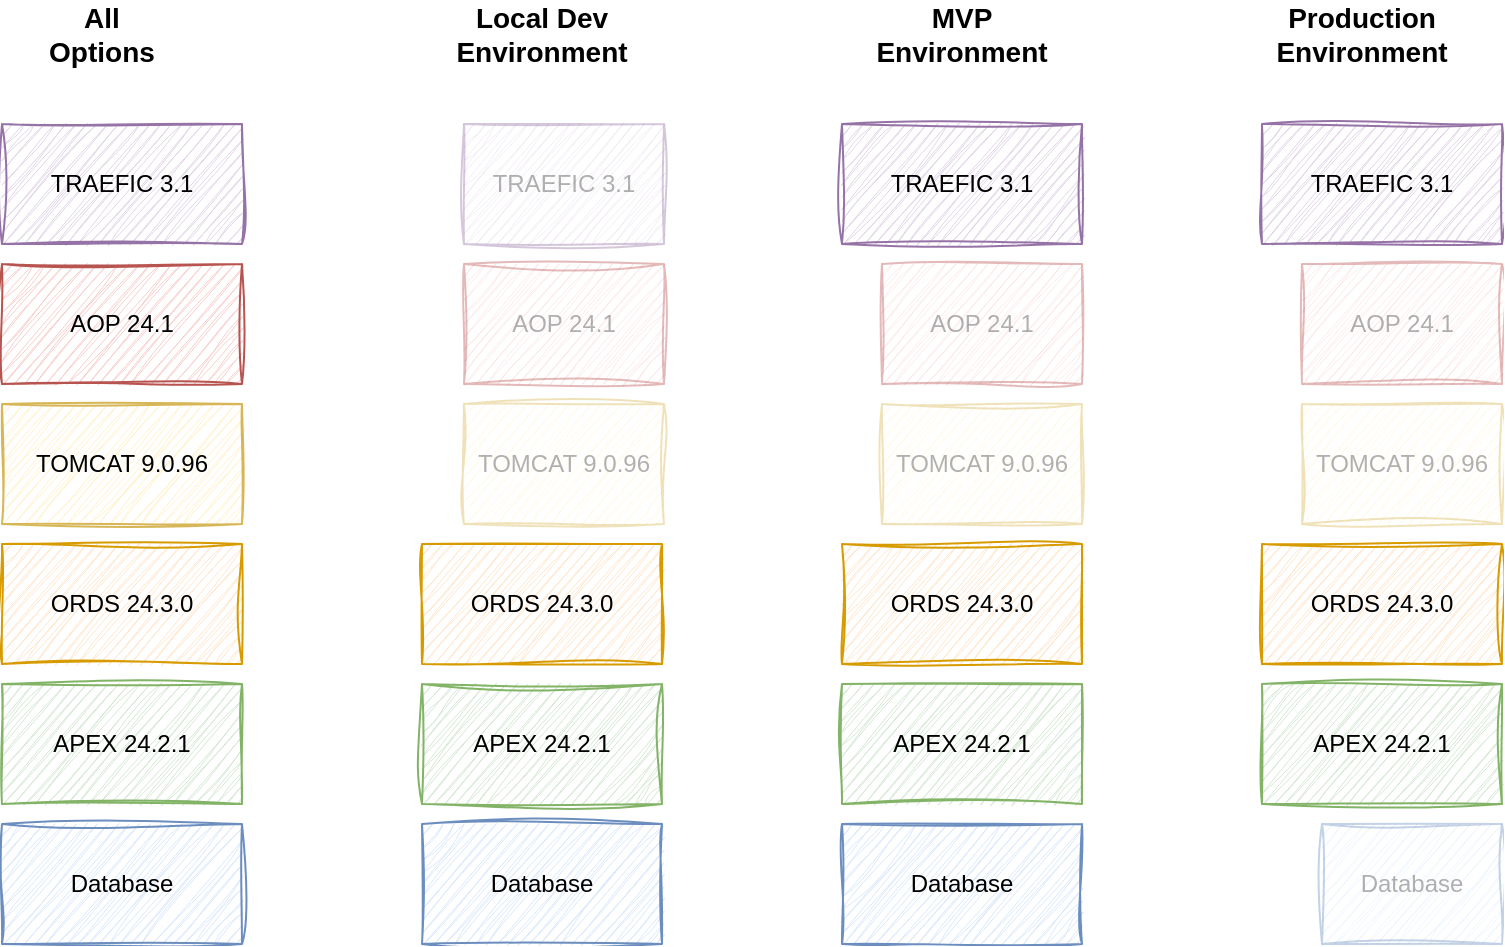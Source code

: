 <mxfile version="26.0.16">
  <diagram name="Seite-1" id="uFb1UYTKJzqbUPNzwNkK">
    <mxGraphModel dx="1114" dy="999" grid="1" gridSize="10" guides="1" tooltips="1" connect="1" arrows="1" fold="1" page="1" pageScale="1" pageWidth="827" pageHeight="1169" math="0" shadow="0">
      <root>
        <mxCell id="0" />
        <mxCell id="1" parent="0" />
        <mxCell id="GPUWam41NyZJBhLerxUx-1" value="Database" style="rounded=0;whiteSpace=wrap;html=1;sketch=1;curveFitting=1;jiggle=2;fillColor=#dae8fc;strokeColor=#6c8ebf;" vertex="1" parent="1">
          <mxGeometry x="40" y="550" width="120" height="60" as="geometry" />
        </mxCell>
        <mxCell id="GPUWam41NyZJBhLerxUx-2" value="APEX 24.2.1" style="rounded=0;whiteSpace=wrap;html=1;sketch=1;curveFitting=1;jiggle=2;fillColor=#d5e8d4;strokeColor=#82b366;" vertex="1" parent="1">
          <mxGeometry x="40" y="480" width="120" height="60" as="geometry" />
        </mxCell>
        <mxCell id="GPUWam41NyZJBhLerxUx-3" value="ORDS 24.3.0" style="rounded=0;whiteSpace=wrap;html=1;sketch=1;curveFitting=1;jiggle=2;fillColor=#ffe6cc;strokeColor=#d79b00;" vertex="1" parent="1">
          <mxGeometry x="40" y="410" width="120" height="60" as="geometry" />
        </mxCell>
        <mxCell id="GPUWam41NyZJBhLerxUx-4" value="TOMCAT 9.0.96" style="rounded=0;whiteSpace=wrap;html=1;sketch=1;curveFitting=1;jiggle=2;fillColor=#fff2cc;strokeColor=#d6b656;" vertex="1" parent="1">
          <mxGeometry x="40" y="340" width="120" height="60" as="geometry" />
        </mxCell>
        <mxCell id="GPUWam41NyZJBhLerxUx-5" value="AOP 24.1" style="rounded=0;whiteSpace=wrap;html=1;sketch=1;curveFitting=1;jiggle=2;fillColor=#f8cecc;strokeColor=#b85450;" vertex="1" parent="1">
          <mxGeometry x="40" y="270" width="120" height="60" as="geometry" />
        </mxCell>
        <mxCell id="GPUWam41NyZJBhLerxUx-6" value="TRAEFIC 3.1" style="rounded=0;whiteSpace=wrap;html=1;sketch=1;curveFitting=1;jiggle=2;fillColor=#e1d5e7;strokeColor=#9673a6;" vertex="1" parent="1">
          <mxGeometry x="40" y="200" width="120" height="60" as="geometry" />
        </mxCell>
        <mxCell id="GPUWam41NyZJBhLerxUx-7" value="Database" style="rounded=0;whiteSpace=wrap;html=1;sketch=1;curveFitting=1;jiggle=2;fillColor=#dae8fc;strokeColor=#6c8ebf;" vertex="1" parent="1">
          <mxGeometry x="250" y="550" width="120" height="60" as="geometry" />
        </mxCell>
        <mxCell id="GPUWam41NyZJBhLerxUx-8" value="APEX 24.2.1" style="rounded=0;whiteSpace=wrap;html=1;sketch=1;curveFitting=1;jiggle=2;fillColor=#d5e8d4;strokeColor=#82b366;" vertex="1" parent="1">
          <mxGeometry x="250" y="480" width="120" height="60" as="geometry" />
        </mxCell>
        <mxCell id="GPUWam41NyZJBhLerxUx-9" value="ORDS 24.3.0" style="rounded=0;whiteSpace=wrap;html=1;sketch=1;curveFitting=1;jiggle=2;fillColor=#ffe6cc;strokeColor=#d79b00;" vertex="1" parent="1">
          <mxGeometry x="250" y="410" width="120" height="60" as="geometry" />
        </mxCell>
        <mxCell id="GPUWam41NyZJBhLerxUx-10" value="TOMCAT 9.0.96" style="rounded=0;whiteSpace=wrap;html=1;sketch=1;curveFitting=1;jiggle=2;fillColor=#fff2cc;strokeColor=#d6b656;shadow=0;glass=0;opacity=40;fontColor=#000000;textOpacity=30;" vertex="1" parent="1">
          <mxGeometry x="271" y="340" width="100" height="60" as="geometry" />
        </mxCell>
        <mxCell id="GPUWam41NyZJBhLerxUx-11" value="AOP 24.1" style="rounded=0;whiteSpace=wrap;html=1;sketch=1;curveFitting=1;jiggle=2;fillColor=#f8cecc;strokeColor=#b85450;shadow=0;glass=0;opacity=40;fontColor=#000000;textOpacity=30;" vertex="1" parent="1">
          <mxGeometry x="271" y="270" width="100" height="60" as="geometry" />
        </mxCell>
        <mxCell id="GPUWam41NyZJBhLerxUx-12" value="TRAEFIC 3.1" style="rounded=0;whiteSpace=wrap;html=1;sketch=1;curveFitting=1;jiggle=2;fillColor=#e1d5e7;strokeColor=#9673a6;shadow=0;glass=0;opacity=40;fontColor=#000000;textOpacity=30;" vertex="1" parent="1">
          <mxGeometry x="271" y="200" width="100" height="60" as="geometry" />
        </mxCell>
        <mxCell id="GPUWam41NyZJBhLerxUx-13" value="Database" style="rounded=0;whiteSpace=wrap;html=1;sketch=1;curveFitting=1;jiggle=2;fillColor=#dae8fc;strokeColor=#6c8ebf;" vertex="1" parent="1">
          <mxGeometry x="460" y="550" width="120" height="60" as="geometry" />
        </mxCell>
        <mxCell id="GPUWam41NyZJBhLerxUx-14" value="APEX 24.2.1" style="rounded=0;whiteSpace=wrap;html=1;sketch=1;curveFitting=1;jiggle=2;fillColor=#d5e8d4;strokeColor=#82b366;" vertex="1" parent="1">
          <mxGeometry x="460" y="480" width="120" height="60" as="geometry" />
        </mxCell>
        <mxCell id="GPUWam41NyZJBhLerxUx-15" value="ORDS 24.3.0" style="rounded=0;whiteSpace=wrap;html=1;sketch=1;curveFitting=1;jiggle=2;fillColor=#ffe6cc;strokeColor=#d79b00;" vertex="1" parent="1">
          <mxGeometry x="460" y="410" width="120" height="60" as="geometry" />
        </mxCell>
        <mxCell id="GPUWam41NyZJBhLerxUx-16" value="TOMCAT 9.0.96" style="rounded=0;whiteSpace=wrap;html=1;sketch=1;curveFitting=1;jiggle=2;fillColor=#fff2cc;strokeColor=#d6b656;fontColor=#000000;opacity=40;textOpacity=30;" vertex="1" parent="1">
          <mxGeometry x="480" y="340" width="100" height="60" as="geometry" />
        </mxCell>
        <mxCell id="GPUWam41NyZJBhLerxUx-17" value="AOP 24.1" style="rounded=0;whiteSpace=wrap;html=1;sketch=1;curveFitting=1;jiggle=2;fillColor=#f8cecc;strokeColor=#b85450;fontColor=#000000;opacity=40;textOpacity=30;" vertex="1" parent="1">
          <mxGeometry x="480" y="270" width="100" height="60" as="geometry" />
        </mxCell>
        <mxCell id="GPUWam41NyZJBhLerxUx-18" value="TRAEFIC 3.1" style="rounded=0;whiteSpace=wrap;html=1;sketch=1;curveFitting=1;jiggle=2;fillColor=#e1d5e7;strokeColor=#9673a6;" vertex="1" parent="1">
          <mxGeometry x="460" y="200" width="120" height="60" as="geometry" />
        </mxCell>
        <mxCell id="GPUWam41NyZJBhLerxUx-19" value="Database" style="rounded=0;whiteSpace=wrap;html=1;sketch=1;curveFitting=1;jiggle=2;fillColor=#dae8fc;strokeColor=#6c8ebf;opacity=40;textOpacity=30;" vertex="1" parent="1">
          <mxGeometry x="700" y="550" width="90" height="60" as="geometry" />
        </mxCell>
        <mxCell id="GPUWam41NyZJBhLerxUx-20" value="APEX 24.2.1" style="rounded=0;whiteSpace=wrap;html=1;sketch=1;curveFitting=1;jiggle=2;fillColor=#d5e8d4;strokeColor=#82b366;" vertex="1" parent="1">
          <mxGeometry x="670" y="480" width="120" height="60" as="geometry" />
        </mxCell>
        <mxCell id="GPUWam41NyZJBhLerxUx-21" value="ORDS 24.3.0" style="rounded=0;whiteSpace=wrap;html=1;sketch=1;curveFitting=1;jiggle=2;fillColor=#ffe6cc;strokeColor=#d79b00;" vertex="1" parent="1">
          <mxGeometry x="670" y="410" width="120" height="60" as="geometry" />
        </mxCell>
        <mxCell id="GPUWam41NyZJBhLerxUx-22" value="TOMCAT 9.0.96" style="rounded=0;whiteSpace=wrap;html=1;sketch=1;curveFitting=1;jiggle=2;fillColor=#fff2cc;strokeColor=#d6b656;opacity=40;textOpacity=30;" vertex="1" parent="1">
          <mxGeometry x="690" y="340" width="100" height="60" as="geometry" />
        </mxCell>
        <mxCell id="GPUWam41NyZJBhLerxUx-23" value="AOP 24.1" style="rounded=0;whiteSpace=wrap;html=1;sketch=1;curveFitting=1;jiggle=2;fillColor=#f8cecc;strokeColor=#b85450;opacity=40;textOpacity=30;" vertex="1" parent="1">
          <mxGeometry x="690" y="270" width="100" height="60" as="geometry" />
        </mxCell>
        <mxCell id="GPUWam41NyZJBhLerxUx-24" value="TRAEFIC 3.1" style="rounded=0;whiteSpace=wrap;html=1;sketch=1;curveFitting=1;jiggle=2;fillColor=#e1d5e7;strokeColor=#9673a6;" vertex="1" parent="1">
          <mxGeometry x="670" y="200" width="120" height="60" as="geometry" />
        </mxCell>
        <mxCell id="GPUWam41NyZJBhLerxUx-25" value="All Options" style="text;html=1;align=center;verticalAlign=middle;whiteSpace=wrap;rounded=0;fontSize=14;fontStyle=1" vertex="1" parent="1">
          <mxGeometry x="60" y="140" width="60" height="30" as="geometry" />
        </mxCell>
        <mxCell id="GPUWam41NyZJBhLerxUx-26" value="Local Dev Environment" style="text;html=1;align=center;verticalAlign=middle;whiteSpace=wrap;rounded=0;fontSize=14;fontStyle=1" vertex="1" parent="1">
          <mxGeometry x="280" y="140" width="60" height="30" as="geometry" />
        </mxCell>
        <mxCell id="GPUWam41NyZJBhLerxUx-27" value="MVP Environment" style="text;html=1;align=center;verticalAlign=middle;whiteSpace=wrap;rounded=0;fontSize=14;fontStyle=1" vertex="1" parent="1">
          <mxGeometry x="490" y="140" width="60" height="30" as="geometry" />
        </mxCell>
        <mxCell id="GPUWam41NyZJBhLerxUx-28" value="Production Environment" style="text;html=1;align=center;verticalAlign=middle;whiteSpace=wrap;rounded=0;fontSize=14;fontStyle=1" vertex="1" parent="1">
          <mxGeometry x="690" y="140" width="60" height="30" as="geometry" />
        </mxCell>
      </root>
    </mxGraphModel>
  </diagram>
</mxfile>
